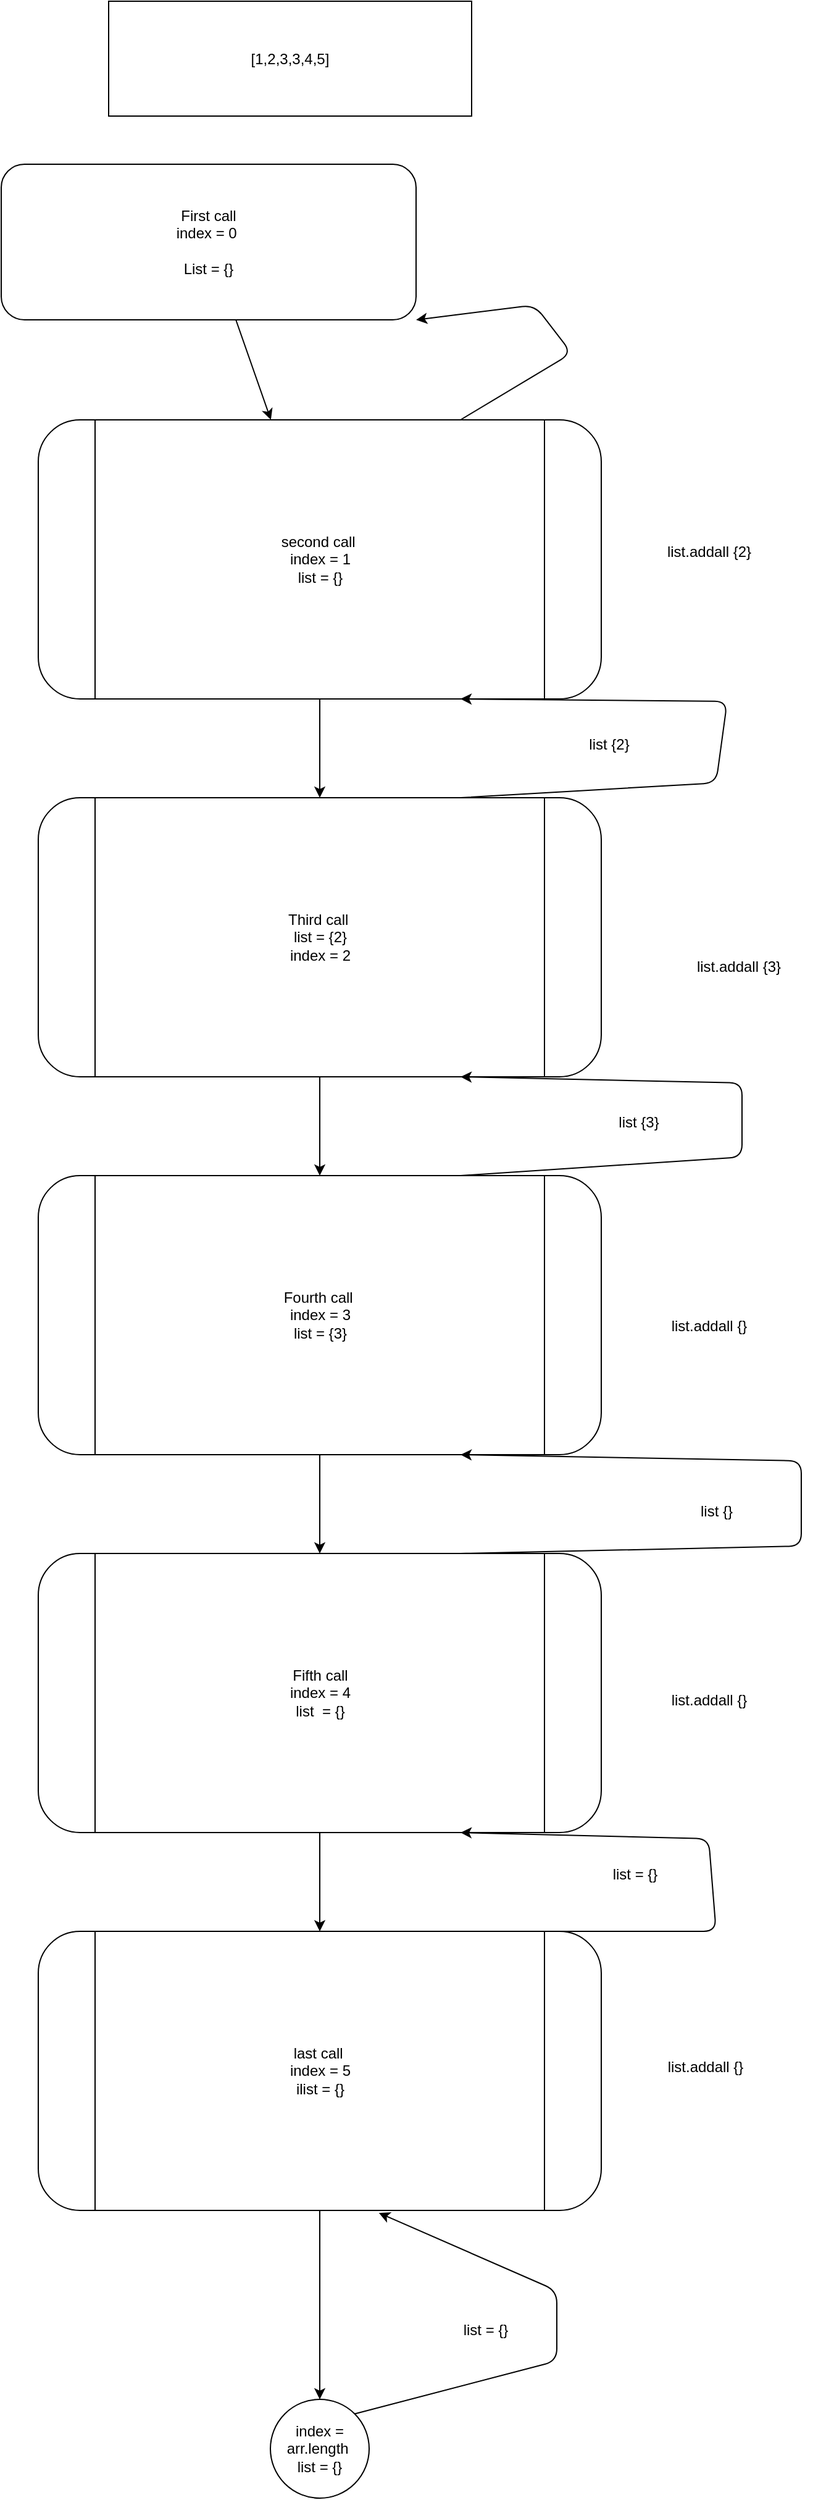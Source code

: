 <mxfile>
    <diagram id="ZSuDuwYIPSf7-TP1UlxK" name="Page-1">
        <mxGraphModel dx="447" dy="446" grid="1" gridSize="3" guides="1" tooltips="1" connect="1" arrows="1" fold="1" page="1" pageScale="1" pageWidth="850" pageHeight="1100" background="none" math="0" shadow="0">
            <root>
                <mxCell id="0"/>
                <mxCell id="1" parent="0"/>
                <mxCell id="134" value="" style="edgeStyle=none;html=1;" edge="1" parent="1" source="131" target="133">
                    <mxGeometry relative="1" as="geometry"/>
                </mxCell>
                <mxCell id="131" value="First call&lt;br&gt;index = 0&amp;nbsp;&lt;br&gt;&lt;br&gt;List = {}" style="rounded=1;whiteSpace=wrap;html=1;" vertex="1" parent="1">
                    <mxGeometry x="132" y="249" width="336" height="126" as="geometry"/>
                </mxCell>
                <mxCell id="132" value="[1,2,3,3,4,5]" style="whiteSpace=wrap;html=1;" vertex="1" parent="1">
                    <mxGeometry x="219" y="117" width="294" height="93" as="geometry"/>
                </mxCell>
                <mxCell id="136" value="" style="edgeStyle=none;html=1;" edge="1" parent="1" source="133" target="135">
                    <mxGeometry relative="1" as="geometry"/>
                </mxCell>
                <mxCell id="162" style="edgeStyle=none;html=1;exitX=0.75;exitY=0;exitDx=0;exitDy=0;entryX=1;entryY=1;entryDx=0;entryDy=0;" edge="1" parent="1" source="133" target="131">
                    <mxGeometry relative="1" as="geometry">
                        <Array as="points">
                            <mxPoint x="594" y="402"/>
                            <mxPoint x="564" y="363"/>
                        </Array>
                    </mxGeometry>
                </mxCell>
                <mxCell id="133" value="second call&amp;nbsp;&lt;br&gt;index = 1&lt;br&gt;list = {}&lt;br&gt;" style="shape=process;whiteSpace=wrap;html=1;backgroundOutline=1;rounded=1;" vertex="1" parent="1">
                    <mxGeometry x="162" y="456" width="456" height="226" as="geometry"/>
                </mxCell>
                <mxCell id="138" value="" style="edgeStyle=none;html=1;" edge="1" parent="1" source="135" target="137">
                    <mxGeometry relative="1" as="geometry"/>
                </mxCell>
                <mxCell id="159" style="edgeStyle=none;html=1;exitX=0.75;exitY=0;exitDx=0;exitDy=0;entryX=0.75;entryY=1;entryDx=0;entryDy=0;" edge="1" parent="1" source="135" target="133">
                    <mxGeometry relative="1" as="geometry">
                        <Array as="points">
                            <mxPoint x="711" y="750"/>
                            <mxPoint x="720" y="684"/>
                        </Array>
                    </mxGeometry>
                </mxCell>
                <mxCell id="135" value="Third call&amp;nbsp;&lt;br&gt;list = {2}&lt;br&gt;index = 2" style="shape=process;whiteSpace=wrap;html=1;backgroundOutline=1;rounded=1;" vertex="1" parent="1">
                    <mxGeometry x="162" y="762" width="456" height="226" as="geometry"/>
                </mxCell>
                <mxCell id="140" value="" style="edgeStyle=none;html=1;" edge="1" parent="1" source="137" target="139">
                    <mxGeometry relative="1" as="geometry"/>
                </mxCell>
                <mxCell id="155" style="edgeStyle=none;html=1;exitX=0.75;exitY=0;exitDx=0;exitDy=0;entryX=0.75;entryY=1;entryDx=0;entryDy=0;" edge="1" parent="1" source="137" target="135">
                    <mxGeometry relative="1" as="geometry">
                        <Array as="points">
                            <mxPoint x="732" y="1053"/>
                            <mxPoint x="732" y="993"/>
                        </Array>
                    </mxGeometry>
                </mxCell>
                <mxCell id="137" value="Fourth call&amp;nbsp;&lt;br&gt;index = 3&lt;br&gt;list = {3}" style="shape=process;whiteSpace=wrap;html=1;backgroundOutline=1;rounded=1;" vertex="1" parent="1">
                    <mxGeometry x="162" y="1068" width="456" height="226" as="geometry"/>
                </mxCell>
                <mxCell id="142" value="" style="edgeStyle=none;html=1;" edge="1" parent="1" source="139" target="141">
                    <mxGeometry relative="1" as="geometry"/>
                </mxCell>
                <mxCell id="153" style="edgeStyle=none;html=1;exitX=0.75;exitY=0;exitDx=0;exitDy=0;entryX=0.75;entryY=1;entryDx=0;entryDy=0;" edge="1" parent="1" source="139" target="137">
                    <mxGeometry relative="1" as="geometry">
                        <Array as="points">
                            <mxPoint x="780" y="1368"/>
                            <mxPoint x="780" y="1299"/>
                        </Array>
                    </mxGeometry>
                </mxCell>
                <mxCell id="139" value="Fifth call&lt;br&gt;index = 4&lt;br&gt;list&amp;nbsp; = {}" style="shape=process;whiteSpace=wrap;html=1;backgroundOutline=1;rounded=1;" vertex="1" parent="1">
                    <mxGeometry x="162" y="1374" width="456" height="226" as="geometry"/>
                </mxCell>
                <mxCell id="146" value="" style="edgeStyle=none;html=1;" edge="1" parent="1" source="141" target="145">
                    <mxGeometry relative="1" as="geometry"/>
                </mxCell>
                <mxCell id="149" style="edgeStyle=none;html=1;exitX=0.75;exitY=0;exitDx=0;exitDy=0;entryX=0.75;entryY=1;entryDx=0;entryDy=0;" edge="1" parent="1" source="141" target="139">
                    <mxGeometry relative="1" as="geometry">
                        <Array as="points">
                            <mxPoint x="711" y="1680"/>
                            <mxPoint x="705" y="1605"/>
                        </Array>
                    </mxGeometry>
                </mxCell>
                <mxCell id="141" value="last call&amp;nbsp;&lt;br&gt;index = 5&lt;br&gt;ilist = {}" style="shape=process;whiteSpace=wrap;html=1;backgroundOutline=1;rounded=1;" vertex="1" parent="1">
                    <mxGeometry x="162" y="1680" width="456" height="226" as="geometry"/>
                </mxCell>
                <mxCell id="147" style="edgeStyle=none;html=1;exitX=1;exitY=0;exitDx=0;exitDy=0;entryX=0.605;entryY=1.009;entryDx=0;entryDy=0;entryPerimeter=0;" edge="1" parent="1" source="145" target="141">
                    <mxGeometry relative="1" as="geometry">
                        <Array as="points">
                            <mxPoint x="582" y="2028"/>
                            <mxPoint x="582" y="1971"/>
                        </Array>
                    </mxGeometry>
                </mxCell>
                <mxCell id="145" value="index = arr.length&amp;nbsp;&lt;br&gt;list = {}" style="ellipse;whiteSpace=wrap;html=1;rounded=1;" vertex="1" parent="1">
                    <mxGeometry x="350" y="2059" width="80" height="80" as="geometry"/>
                </mxCell>
                <mxCell id="148" value="list = {}" style="text;html=1;align=center;verticalAlign=middle;resizable=0;points=[];autosize=1;strokeColor=none;fillColor=none;" vertex="1" parent="1">
                    <mxGeometry x="497" y="1989" width="54" height="27" as="geometry"/>
                </mxCell>
                <mxCell id="150" value="list = {}" style="text;html=1;align=center;verticalAlign=middle;resizable=0;points=[];autosize=1;strokeColor=none;fillColor=none;" vertex="1" parent="1">
                    <mxGeometry x="618" y="1620" width="54" height="27" as="geometry"/>
                </mxCell>
                <mxCell id="151" value="list.addall {}" style="text;html=1;align=center;verticalAlign=middle;resizable=0;points=[];autosize=1;strokeColor=none;fillColor=none;" vertex="1" parent="1">
                    <mxGeometry x="661" y="1776" width="81" height="27" as="geometry"/>
                </mxCell>
                <mxCell id="152" value="list.addall {}" style="text;html=1;align=center;verticalAlign=middle;resizable=0;points=[];autosize=1;strokeColor=none;fillColor=none;" vertex="1" parent="1">
                    <mxGeometry x="664" y="1479" width="81" height="27" as="geometry"/>
                </mxCell>
                <mxCell id="154" value="list {}" style="text;html=1;align=center;verticalAlign=middle;resizable=0;points=[];autosize=1;strokeColor=none;fillColor=none;" vertex="1" parent="1">
                    <mxGeometry x="688" y="1326" width="45" height="27" as="geometry"/>
                </mxCell>
                <mxCell id="156" value="list {3}" style="text;html=1;align=center;verticalAlign=middle;resizable=0;points=[];autosize=1;strokeColor=none;fillColor=none;" vertex="1" parent="1">
                    <mxGeometry x="622" y="1011" width="51" height="27" as="geometry"/>
                </mxCell>
                <mxCell id="157" value="list.addall {}" style="text;html=1;align=center;verticalAlign=middle;resizable=0;points=[];autosize=1;strokeColor=none;fillColor=none;" vertex="1" parent="1">
                    <mxGeometry x="664" y="1176" width="81" height="27" as="geometry"/>
                </mxCell>
                <mxCell id="158" value="list.addall {3}" style="text;html=1;align=center;verticalAlign=middle;resizable=0;points=[];autosize=1;strokeColor=none;fillColor=none;" vertex="1" parent="1">
                    <mxGeometry x="685" y="885" width="87" height="27" as="geometry"/>
                </mxCell>
                <mxCell id="160" value="list {2}" style="text;html=1;align=center;verticalAlign=middle;resizable=0;points=[];autosize=1;strokeColor=none;fillColor=none;" vertex="1" parent="1">
                    <mxGeometry x="598" y="705" width="51" height="27" as="geometry"/>
                </mxCell>
                <mxCell id="161" value="list.addall {2}" style="text;html=1;align=center;verticalAlign=middle;resizable=0;points=[];autosize=1;strokeColor=none;fillColor=none;" vertex="1" parent="1">
                    <mxGeometry x="661" y="549" width="87" height="27" as="geometry"/>
                </mxCell>
            </root>
        </mxGraphModel>
    </diagram>
</mxfile>